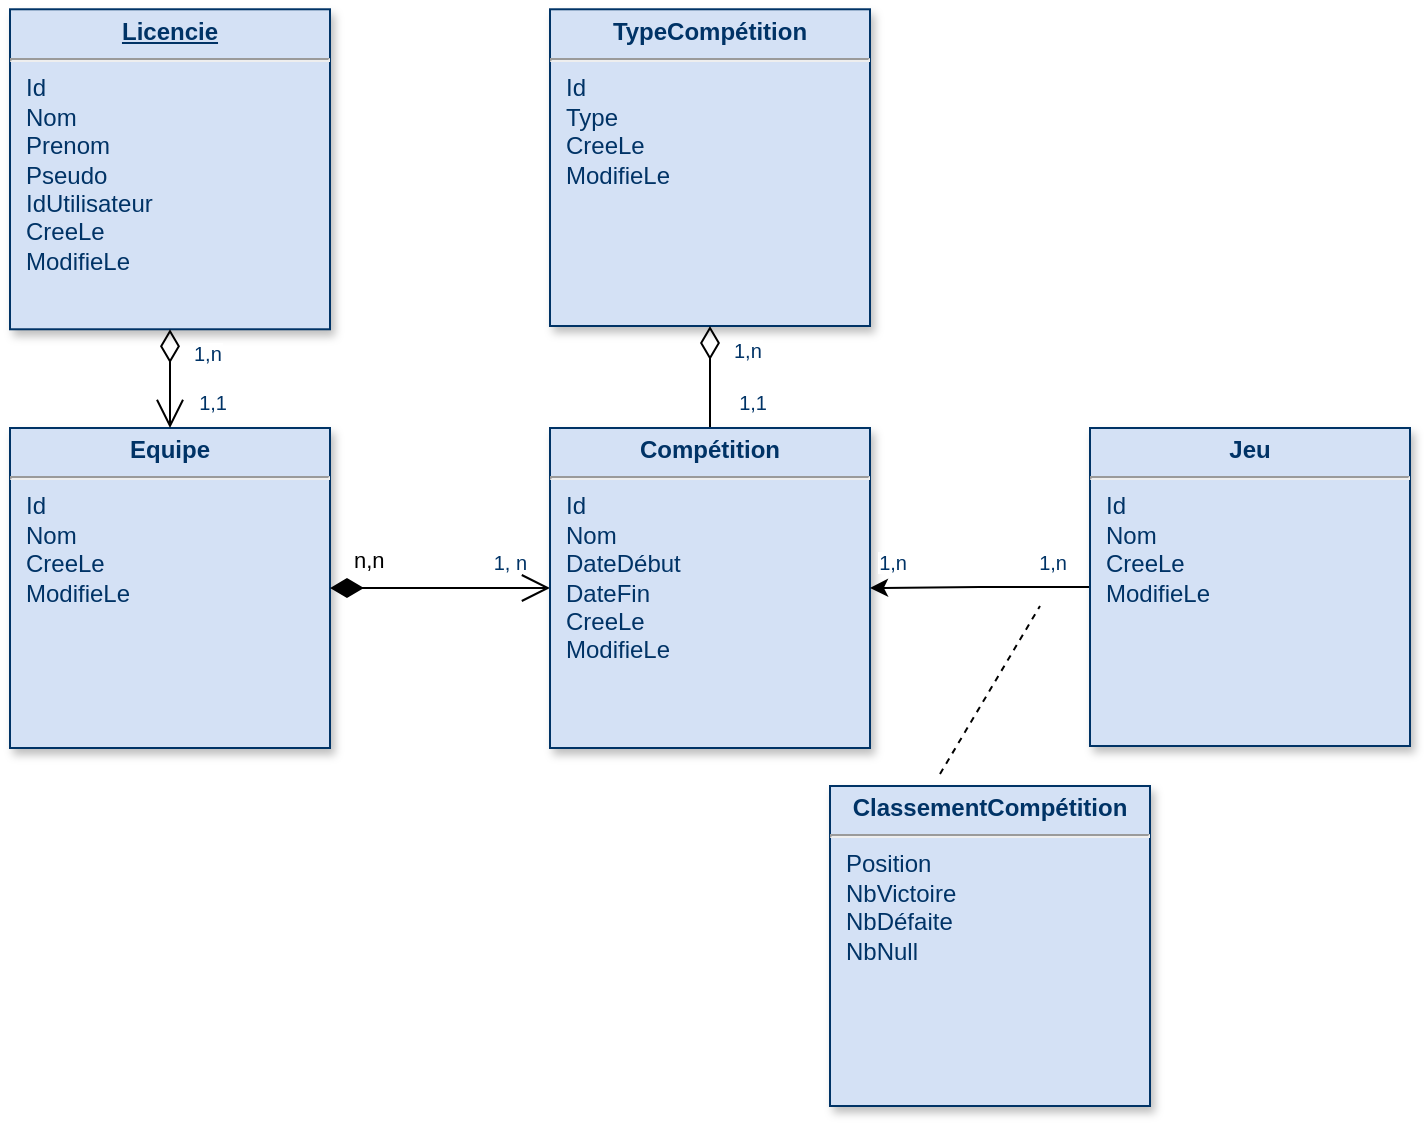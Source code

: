 <mxfile version="14.6.3" type="google"><diagram name="Page-1" id="efa7a0a1-bf9b-a30e-e6df-94a7791c09e9"><mxGraphModel dx="1422" dy="766" grid="1" gridSize="10" guides="1" tooltips="1" connect="1" arrows="1" fold="1" page="1" pageScale="1" pageWidth="826" pageHeight="1169" background="#ffffff" math="0" shadow="0"><root><mxCell id="0"/><mxCell id="1" parent="0"/><mxCell id="19" value="&lt;p style=&quot;margin: 4px 0px 0px ; text-align: center&quot;&gt;&lt;strong&gt;TypeCompétition&lt;/strong&gt;&lt;/p&gt;&lt;hr&gt;&lt;p style=&quot;margin: 0px 0px 0px 8px&quot;&gt;Id&lt;/p&gt;&lt;p style=&quot;margin: 0px 0px 0px 8px&quot;&gt;Type&lt;/p&gt;&lt;p style=&quot;margin: 0px 0px 0px 8px&quot;&gt;CreeLe&lt;/p&gt;&lt;p style=&quot;margin: 0px 0px 0px 8px&quot;&gt;ModifieLe&lt;/p&gt;" style="verticalAlign=top;align=left;overflow=fill;fontSize=12;fontFamily=Helvetica;html=1;strokeColor=#003366;shadow=1;fillColor=#D4E1F5;fontColor=#003366" parent="1" vertex="1"><mxGeometry x="310" y="21.64" width="160" height="158.36" as="geometry"/></mxCell><mxCell id="21" value="&lt;p style=&quot;margin: 4px 0px 0px ; text-align: center&quot;&gt;&lt;strong&gt;Equipe&lt;/strong&gt;&lt;/p&gt;&lt;hr&gt;&lt;p style=&quot;margin: 0px 0px 0px 8px&quot;&gt;Id&lt;/p&gt;&lt;p style=&quot;margin: 0px 0px 0px 8px&quot;&gt;Nom&lt;/p&gt;&lt;p style=&quot;margin: 0px 0px 0px 8px&quot;&gt;CreeLe&lt;/p&gt;&lt;p style=&quot;margin: 0px 0px 0px 8px&quot;&gt;ModifieLe&lt;/p&gt;" style="verticalAlign=top;align=left;overflow=fill;fontSize=12;fontFamily=Helvetica;html=1;strokeColor=#003366;shadow=1;fillColor=#D4E1F5;fontColor=#003366" parent="1" vertex="1"><mxGeometry x="40.0" y="231.0" width="160" height="160" as="geometry"/></mxCell><mxCell id="25" value="&lt;p style=&quot;margin: 0px ; margin-top: 4px ; text-align: center ; text-decoration: underline&quot;&gt;&lt;strong&gt;Licencie&lt;/strong&gt;&lt;/p&gt;&lt;hr&gt;&lt;p style=&quot;margin: 0px ; margin-left: 8px&quot;&gt;Id&lt;/p&gt;&lt;p style=&quot;margin: 0px ; margin-left: 8px&quot;&gt;Nom&lt;/p&gt;&lt;p style=&quot;margin: 0px ; margin-left: 8px&quot;&gt;Prenom&lt;/p&gt;&lt;p style=&quot;margin: 0px ; margin-left: 8px&quot;&gt;Pseudo&lt;/p&gt;&lt;p style=&quot;margin: 0px ; margin-left: 8px&quot;&gt;IdUtilisateur&lt;/p&gt;&lt;p style=&quot;margin: 0px ; margin-left: 8px&quot;&gt;CreeLe&lt;/p&gt;&lt;p style=&quot;margin: 0px ; margin-left: 8px&quot;&gt;ModifieLe&lt;/p&gt;" style="verticalAlign=top;align=left;overflow=fill;fontSize=12;fontFamily=Helvetica;html=1;strokeColor=#003366;shadow=1;fillColor=#D4E1F5;fontColor=#003366" parent="1" vertex="1"><mxGeometry x="40.0" y="21.64" width="160" height="160" as="geometry"/></mxCell><mxCell id="36" value="" style="endArrow=open;endSize=12;startArrow=diamondThin;startSize=14;startFill=0;edgeStyle=orthogonalEdgeStyle;" parent="1" source="19" edge="1"><mxGeometry y="160" as="geometry"><mxPoint y="160" as="sourcePoint"/><mxPoint x="390" y="280" as="targetPoint"/></mxGeometry></mxCell><mxCell id="37" value="1,n" style="resizable=0;align=left;verticalAlign=top;labelBackgroundColor=#ffffff;fontSize=10;strokeColor=#003366;shadow=1;fillColor=#D4E1F5;fontColor=#003366" parent="36" connectable="0" vertex="1"><mxGeometry x="-1" relative="1" as="geometry"><mxPoint x="10" as="offset"/></mxGeometry></mxCell><mxCell id="90" value="" style="endArrow=open;endSize=12;startArrow=diamondThin;startSize=14;startFill=0;edgeStyle=orthogonalEdgeStyle" parent="1" source="25" target="21" edge="1"><mxGeometry x="620" y="340" as="geometry"><mxPoint x="620" y="340" as="sourcePoint"/><mxPoint x="780" y="340" as="targetPoint"/></mxGeometry></mxCell><mxCell id="91" value="1,n" style="resizable=0;align=left;verticalAlign=top;labelBackgroundColor=#ffffff;fontSize=10;strokeColor=#003366;shadow=1;fillColor=#D4E1F5;fontColor=#003366" parent="90" connectable="0" vertex="1"><mxGeometry x="-1" relative="1" as="geometry"><mxPoint x="10" as="offset"/></mxGeometry></mxCell><mxCell id="92" value="1,1" style="resizable=0;align=right;verticalAlign=top;labelBackgroundColor=#ffffff;fontSize=10;strokeColor=#003366;shadow=1;fillColor=#D4E1F5;fontColor=#003366" parent="90" connectable="0" vertex="1"><mxGeometry x="1" relative="1" as="geometry"><mxPoint x="30" y="-25" as="offset"/></mxGeometry></mxCell><mxCell id="103" value="n,n" style="endArrow=open;endSize=12;startArrow=diamondThin;startSize=14;startFill=1;edgeStyle=orthogonalEdgeStyle;align=left;verticalAlign=bottom;" parent="1" source="21" edge="1"><mxGeometry x="-0.818" y="5.0" relative="1" as="geometry"><mxPoint x="80" y="456" as="sourcePoint"/><mxPoint x="310" y="311.0" as="targetPoint"/><mxPoint as="offset"/></mxGeometry></mxCell><mxCell id="MwgS_ZWhEtHMfEz0KpOz-115" value="1, n" style="resizable=0;align=right;verticalAlign=top;labelBackgroundColor=#ffffff;fontSize=10;strokeColor=#003366;shadow=1;fillColor=#D4E1F5;fontColor=#003366" parent="1" connectable="0" vertex="1"><mxGeometry x="300" y="286.0" as="geometry"/></mxCell><mxCell id="MwgS_ZWhEtHMfEz0KpOz-116" value="&lt;p style=&quot;margin: 4px 0px 0px ; text-align: center&quot;&gt;&lt;strong&gt;Compétition&lt;/strong&gt;&lt;/p&gt;&lt;hr&gt;&lt;p style=&quot;margin: 0px 0px 0px 8px&quot;&gt;Id&lt;/p&gt;&lt;p style=&quot;margin: 0px 0px 0px 8px&quot;&gt;Nom&lt;/p&gt;&lt;p style=&quot;margin: 0px 0px 0px 8px&quot;&gt;DateDébut&lt;/p&gt;&lt;p style=&quot;margin: 0px 0px 0px 8px&quot;&gt;DateFin&lt;/p&gt;&lt;p style=&quot;margin: 0px 0px 0px 8px&quot;&gt;CreeLe&lt;/p&gt;&lt;p style=&quot;margin: 0px 0px 0px 8px&quot;&gt;ModifieLe&lt;/p&gt;" style="verticalAlign=top;align=left;overflow=fill;fontSize=12;fontFamily=Helvetica;html=1;strokeColor=#003366;shadow=1;fillColor=#D4E1F5;fontColor=#003366" parent="1" vertex="1"><mxGeometry x="310" y="231.0" width="160" height="160" as="geometry"/></mxCell><mxCell id="MwgS_ZWhEtHMfEz0KpOz-121" value="1,1" style="resizable=0;align=right;verticalAlign=top;labelBackgroundColor=#ffffff;fontSize=10;strokeColor=#003366;shadow=1;fillColor=#D4E1F5;fontColor=#003366" parent="1" connectable="0" vertex="1"><mxGeometry x="420" y="206.0" as="geometry"/></mxCell><mxCell id="MwgS_ZWhEtHMfEz0KpOz-123" value="" style="edgeStyle=orthogonalEdgeStyle;rounded=0;orthogonalLoop=1;jettySize=auto;html=1;" parent="1" source="MwgS_ZWhEtHMfEz0KpOz-122" target="MwgS_ZWhEtHMfEz0KpOz-116" edge="1"><mxGeometry relative="1" as="geometry"/></mxCell><mxCell id="MwgS_ZWhEtHMfEz0KpOz-122" value="&lt;p style=&quot;margin: 4px 0px 0px ; text-align: center&quot;&gt;&lt;strong&gt;Jeu&lt;/strong&gt;&lt;/p&gt;&lt;hr&gt;&lt;p style=&quot;margin: 0px 0px 0px 8px&quot;&gt;Id&lt;/p&gt;&lt;p style=&quot;margin: 0px 0px 0px 8px&quot;&gt;Nom&lt;/p&gt;&lt;p style=&quot;margin: 0px 0px 0px 8px&quot;&gt;CreeLe&lt;/p&gt;&lt;p style=&quot;margin: 0px 0px 0px 8px&quot;&gt;ModifieLe&lt;/p&gt;" style="verticalAlign=top;align=left;overflow=fill;fontSize=12;fontFamily=Helvetica;html=1;strokeColor=#003366;shadow=1;fillColor=#D4E1F5;fontColor=#003366" parent="1" vertex="1"><mxGeometry x="580" y="231" width="160" height="159" as="geometry"/></mxCell><mxCell id="MwgS_ZWhEtHMfEz0KpOz-124" value="1,n" style="resizable=0;align=right;verticalAlign=top;labelBackgroundColor=#ffffff;fontSize=10;strokeColor=#003366;shadow=1;fillColor=#D4E1F5;fontColor=#003366" parent="1" connectable="0" vertex="1"><mxGeometry x="570" y="286.0" as="geometry"/></mxCell><mxCell id="MwgS_ZWhEtHMfEz0KpOz-125" value="1,n" style="resizable=0;align=right;verticalAlign=top;labelBackgroundColor=#ffffff;fontSize=10;strokeColor=#003366;shadow=1;fillColor=#D4E1F5;fontColor=#003366" parent="1" connectable="0" vertex="1"><mxGeometry x="490" y="286.0" as="geometry"/></mxCell><mxCell id="MwgS_ZWhEtHMfEz0KpOz-126" value="&lt;p style=&quot;margin: 4px 0px 0px ; text-align: center&quot;&gt;&lt;strong&gt;ClassementCompétition&lt;/strong&gt;&lt;/p&gt;&lt;hr&gt;&lt;p style=&quot;margin: 0px 0px 0px 8px&quot;&gt;Position&lt;/p&gt;&lt;p style=&quot;margin: 0px 0px 0px 8px&quot;&gt;NbVictoire&lt;/p&gt;&lt;p style=&quot;margin: 0px 0px 0px 8px&quot;&gt;NbDéfaite&lt;/p&gt;&lt;p style=&quot;margin: 0px 0px 0px 8px&quot;&gt;NbNull&lt;/p&gt;" style="verticalAlign=top;align=left;overflow=fill;fontSize=12;fontFamily=Helvetica;html=1;strokeColor=#003366;shadow=1;fillColor=#D4E1F5;fontColor=#003366" parent="1" vertex="1"><mxGeometry x="450" y="410.0" width="160" height="160" as="geometry"/></mxCell><mxCell id="MwgS_ZWhEtHMfEz0KpOz-131" value="" style="endArrow=none;dashed=1;html=1;" parent="1" edge="1"><mxGeometry width="50" height="50" relative="1" as="geometry"><mxPoint x="505" y="404" as="sourcePoint"/><mxPoint x="555" y="320" as="targetPoint"/></mxGeometry></mxCell></root></mxGraphModel></diagram></mxfile>